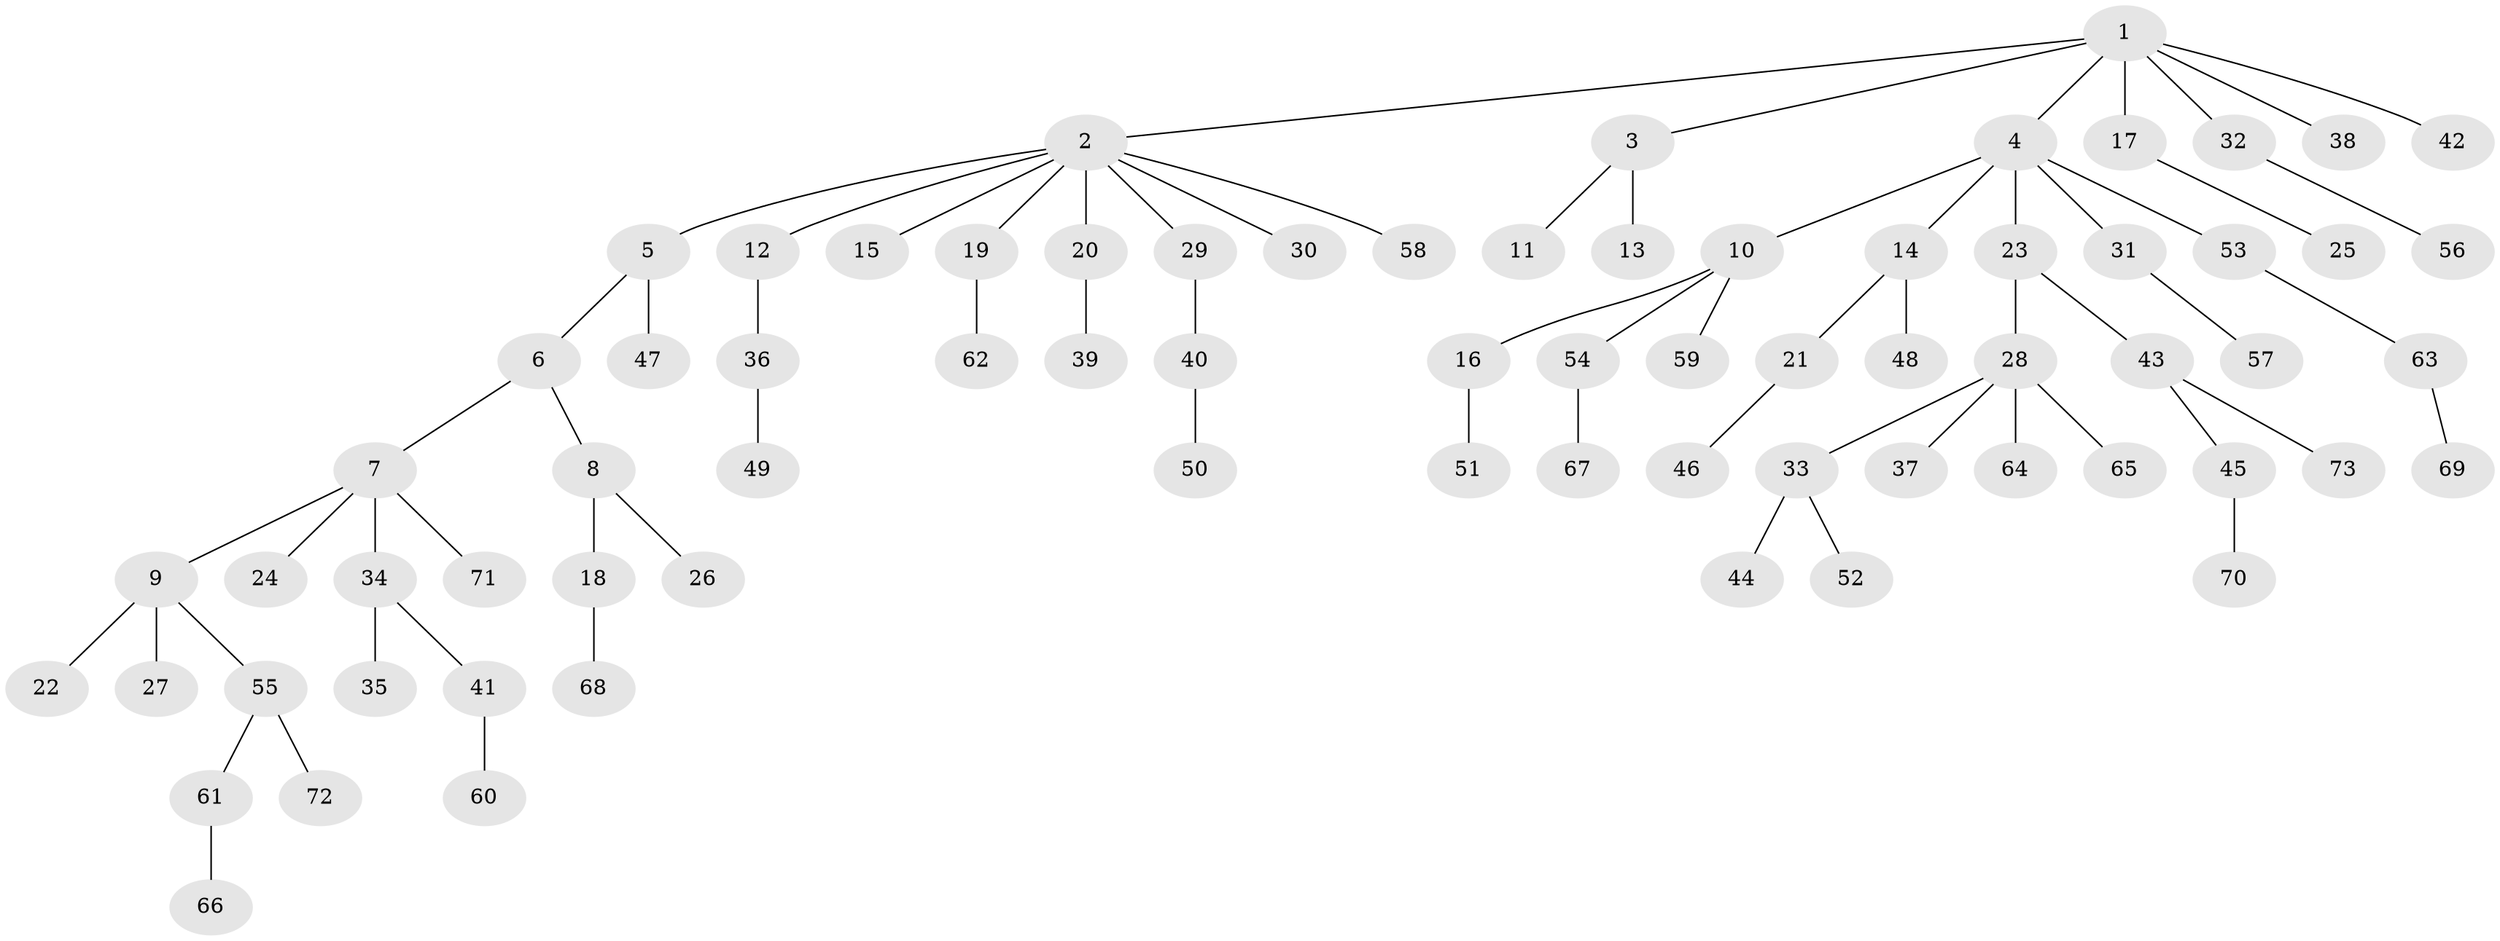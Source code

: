 // coarse degree distribution, {7: 0.0392156862745098, 9: 0.0196078431372549, 2: 0.21568627450980393, 4: 0.0784313725490196, 5: 0.0196078431372549, 1: 0.6078431372549019, 3: 0.0196078431372549}
// Generated by graph-tools (version 1.1) at 2025/24/03/03/25 07:24:06]
// undirected, 73 vertices, 72 edges
graph export_dot {
graph [start="1"]
  node [color=gray90,style=filled];
  1;
  2;
  3;
  4;
  5;
  6;
  7;
  8;
  9;
  10;
  11;
  12;
  13;
  14;
  15;
  16;
  17;
  18;
  19;
  20;
  21;
  22;
  23;
  24;
  25;
  26;
  27;
  28;
  29;
  30;
  31;
  32;
  33;
  34;
  35;
  36;
  37;
  38;
  39;
  40;
  41;
  42;
  43;
  44;
  45;
  46;
  47;
  48;
  49;
  50;
  51;
  52;
  53;
  54;
  55;
  56;
  57;
  58;
  59;
  60;
  61;
  62;
  63;
  64;
  65;
  66;
  67;
  68;
  69;
  70;
  71;
  72;
  73;
  1 -- 2;
  1 -- 3;
  1 -- 4;
  1 -- 17;
  1 -- 32;
  1 -- 38;
  1 -- 42;
  2 -- 5;
  2 -- 12;
  2 -- 15;
  2 -- 19;
  2 -- 20;
  2 -- 29;
  2 -- 30;
  2 -- 58;
  3 -- 11;
  3 -- 13;
  4 -- 10;
  4 -- 14;
  4 -- 23;
  4 -- 31;
  4 -- 53;
  5 -- 6;
  5 -- 47;
  6 -- 7;
  6 -- 8;
  7 -- 9;
  7 -- 24;
  7 -- 34;
  7 -- 71;
  8 -- 18;
  8 -- 26;
  9 -- 22;
  9 -- 27;
  9 -- 55;
  10 -- 16;
  10 -- 54;
  10 -- 59;
  12 -- 36;
  14 -- 21;
  14 -- 48;
  16 -- 51;
  17 -- 25;
  18 -- 68;
  19 -- 62;
  20 -- 39;
  21 -- 46;
  23 -- 28;
  23 -- 43;
  28 -- 33;
  28 -- 37;
  28 -- 64;
  28 -- 65;
  29 -- 40;
  31 -- 57;
  32 -- 56;
  33 -- 44;
  33 -- 52;
  34 -- 35;
  34 -- 41;
  36 -- 49;
  40 -- 50;
  41 -- 60;
  43 -- 45;
  43 -- 73;
  45 -- 70;
  53 -- 63;
  54 -- 67;
  55 -- 61;
  55 -- 72;
  61 -- 66;
  63 -- 69;
}
